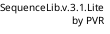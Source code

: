@startuml
/'1. ПАРАМЕТРЫ И РУБИЛЬНИКИ
========================================================================================================================='/

/'Счетчики'/
!$id = 0    /'Счетчик стрелок'/
!$techId = 0    /'Технический счетчик для всех элементов на диаграмме'/
!$todoId = 0    /'Счетчик списка доработок'/
!$auditId = 0   /'Счетчик событий аудита'/
!$copyId = 0    /'Счетчик копирования'/
!$layerId = 0   /'Счетчик слоев диаграммы'/

/'Вспомогательные буферные параметры'/

!$aliasSearchResult = ""

!$idInitiator = ""
!$idExecutor = ""
!$idAction = ""
!$idComment = ""
!$idLiveline = ""
!$idType = ""
!$idLayer = ""
!$idLayerId = ""

!$auditIdEvent = ""
!$auditIdStatus = ""
!$auditIdStartEvent = ""
!$auditIdFinishEvent = ""
!$auditIdDescriptionEvent = ""

!$getAction = ""
!$getComment = ""
!$textResult = ""
!$getInitiator = ""
!$getExecutor = ""
!$getLiveline = ""
!$getType = ""
!$getLayer = ""
!$getIdLayerId = ""

!$getInitiatorName = ""
!$getExecutorName = ""

!$getEvent = ""
!$getStatusEvent = ""
!$getStartEvent = ""
!$getFinishEvent = ""
!$getDescriptionEvent = ""

!$originalLayer = ""
!$getOriginalLayer = ""

!$typeTechId = ""
!$typeParam1 = ""
!$typeParam2 = ""
!$typeParam3 = ""
!$typeParam4 = ""
!$typeParam5 = ""

!$getTypeTechId = ""
!$getTypeParam1 = ""
!$getTypeParam2 = ""
!$getTypeParam3 = ""
!$getTypeParam4 = ""
!$getTypeParam5 = ""

!$colorResult = ""

/'Параметры, ограничивающие длину строк в ячейках в таблице'/
!$actionLength = 20
!$commentLengthFinal = 30
!$commentLengthDraft = 60

/'Переменные с заголовками для легенды диаграммы'/
!$processMapFinal = "| # | Тип взаимо-\n действия | Порядок\n сценария | Тип\n сценария | Инициатор | Исполнитель | Действие | Комментарий |"
!$processMapDraft = "| # | Комментарий |"
!$auditTable = "| # | name | start | finish | status | description |"

/'Выявленные в процессе моделирования доработки'/
!$todoList = "| № | id обнаружения | Суть доработки|"

/'Рубильники включения функций'/
!$processMapEnabled = 0
!$auditMapEnabled = 0
!$todoMapEnabled = 0
!$maxCopyActionsCount = 5
!$initialSyntaxMapEnabled = 0
!$mode = ""
!$Libmode = ""
!$sequenceName = ""

/'Параметры стиля'/
!$style = ["autonumber",
"skinparam dpi 70",
"skinparam maxMessageSize 200",
"skinparam backgroundColor LightGray",
"skinparam sequence {",
"ArrowColor blue",
"ActorBorderColor blue",
"LifeLineBorderColor blue",
"LifeLineBackgroundColor #White",
"ParticipantBorderColor blue",
"ParticipantBackgroundColor DodgerBlue",
"ParticipantFontName Impact",
"ParticipantFontSize 17",
"ParticipantFontColor #A9DCDF",
"ActorBackgroundColor DodgerBlue",
"ActorFontColor DeepSkyBlue",
"ActorFontSize 17",
"ActorFontName Aapex",
"}"
]

/'Мапа алиасов'/
!$aliasMap = {"partiyTypes": [
    {"item" : "user",
    "type" : "actor"
    },
    {"item" : "client",
    "type" : "actor"
    },
    {"item" : "redis",
    "type" : "database"
    },
    {"item" : "PostgreSql",
    "type" : "database"
    },
    {"item" : "postgre",
    "type" : "database"
    },
    {"item" : "postgreSQL",
    "type" : "database"
    },
    {"item" : "kafka",
    "type" : "queue"
    },
    {"item" : "rabbit",
    "type" : "queue"
    },
    {"item" : "MQ",
    "type" : "queue"}
]
}

!$proceduresDescription = "| Наименование | Описание | Исходный синтаксис | Пример | Переменные |"

/'Описание процедур'/
!$procHelpMap = {"procedures": [
{"name" : "rq",
"description" : "Рисует сплошную стрелку от участника-инициатора к участнику-исполнителю",
"originalSyntax" : "->",
"example" : "rq(initiator,executor,liveline,action,comment)",
"variables" : "initiator - инициатор,executor - исполнитель,liveline - линия жизни,action - текст над стрелкой,comment - текст комментария"},
{"name" : "rs",
"description" : "Рисует пунктирную стрелку от участника-инициатора к участнику-исполнителю",
"originalSyntax" : "-->",
"example" : "rs(initiator,executor,liveline,action,comment)",
"variables" : "initiator - инициатор,executor - исполнитель,liveline - линия жизни,action - текст над стрелкой,comment - текст комментария"},
{"name" : "parties",
"description" : "Рисует участников диаграммы",
"originalSyntax" : "participant имя as алиас order",
"example" : "parties(type,name,as,order)",
"variables" : "type - тип участника,name - имя участника,as - вспомогательная переменная,order - порядок расположения"},
{"name" : "copyAction",
"description" : "Копиррует данные последней нарисованной стрелки в режиме draft",
"originalSyntax" : "-",
"example" : "copyAction()",
"variables" : "-"},
{"name" : "auditNote",
"description" : "Рисует таблицу с событиями аудита",
"originalSyntax" : "-",
"example" : "auditNote()",
"variables" : "-"},
{"name" : "audit",
"description" : "Рисует нотификацию об отправке события в аудит",
"originalSyntax" : "-",
"example" : "audit(event,status,desc,participant)",
"variables" : "event - имя события,status - статус, может быть пустым,desc - описание для таблицы,participant - линия участника, на которой будет отображена нотификация"},
{"name" : "anc",
"description" : "Якорь, запоминает текущее значение autonumber",
"originalSyntax" : "-",
"example" : "anchor(name)",
"variables" : "name - имя якоря"},
{"name" : "BOX",
"description" : "Рисует объединение участников в бокс",
"originalSyntax" : "box nameBox color",
"example" : "BOX(name,color)",
"variables" : "name - наименование бокса,color - цвет бокса"},
{"name" : "ALT",
"description" : "Рисует выделение альтернативного сценария",
"originalSyntax" : "alt color case",
"example" : "ALT(color,description",
"variables" : "color - цвет кейса,description - описание кейса"},
{"name" : "OPT",
"description" : "Рисует выделение опционального сценария",
"originalSyntax" : "opt color case",
"example" : "OPT(color,description",
"variables" : "color - цвет кейса,description - описание кейса"},
{"name" : "PAR",
"description" : "Рисует выделение параллельного сценария",
"originalSyntax" : "par color case",
"example" : "PAR(color,description",
"variables" : "color - цвет кейса,description - описание кейса"},
{"name" : "GROUP",
"description" : "Рисует выделение сгруппированного сценария",
"originalSyntax" : "group color case",
"example" : "GROUP(color,description",
"variables" : "color - цвет кейса,description - описание кейса"},
{"name" : "LOOP",
"description" : "Рисует выделение цикличного сценария",
"originalSyntax" : "loop color case",
"example" : "LOOP(color,description",
"variables" : "color - цвет кейса,description - описание кейса"},
{"name" : "ELSE",
"description" : "Рисует выделение альтернативного сценария",
"originalSyntax" : "elst color case",
"example" : "ELSE(color,description",
"variables" : "color - цвет кейса,description - описание кейса"},
{"name" : "END",
"description" : "Закрывает текущее выделение сценария любого типа, либо бокса",
"originalSyntax" : "end или end box",
"example" : "END(color,description",
"variables" : "-"},
{"name" : "NOTE",
"description" : "Рисует заметку в заданном месте",
"originalSyntax" : "note across: или note over participant:",
"example" : "NOTE(position1,position2,color,description)",
"variables" : "position1,position2 - управляют положением заметки,color - цвет фона заметки,description - содержание, текст заметки"},
{"name" : "REF",
"description" : "Рисует ссылку в заданном месте",
"originalSyntax" : "ref across: или ref over participant:",
"example" : "REF(position1,position2,color,description)",
"variables" : "position1,position2 - управляют положением ссылки, color - цвет фона ссылки, description - содержание, текст ссылки"},
{"name" : "ACTIVATE",
"description" : "Рисует линию жизни участника",
"originalSyntax" : "activate participantname",
"example" : "ACTIVATE(party)",
"variables" : "party - алиас участника"},
{"name" : "DEACTIVATE",
"description" : "Завершает линию жизни участника",
"originalSyntax" : "deactivate participantname",
"example" : "DEACTIVATE(party)",
"variables" : "party - алиас участника"},
{"name" : "processMapNote",
"description" : "Рисует заметку с картой процесса",
"originalSyntax" : "-",
"example" : "processMapNote(x)",
"variables" : "x - передано любое значение, будет нарисована карта для последней стрелки, иначе будет нарисована для всех стрелок"},
{"name" : "todoNote",
"description" : "Рисует таблицу со списком доработок",
"originalSyntax" : "-",
"example" : "todoNote()",
"variables" : "-"},
{"name" : "diagrammInit",
"description" : "Инициирует диаграмма, рисует заголовок с параметрами",
"originalSyntax" : "-",
"example" : "diagrammInit(draft,originalSyntax,name)",
"variables" : "mode - режим работы для постановок (draft, final), originalSyntax - флаг генерации оригинального синтаксиса, name - заголовок диаграммы"},
{"name" : "LEGEND",
"description" : "Рисует легенду диаграммы в зависимости от режима работы",
"originalSyntax" : "-",
"example" : "LEGEND()",
"variables" : "-"},
{"name" : "ORIGINAL",
"description" : "Генерирует заметку с исходным синтаксисом",
"originalSyntax" : "-",
"example" : "ORIGINAL()",
"variables" : "-"},
{"name" : "HELP",
"description" : "Генерирует заметку с описанием процедур",
"originalSyntax" : "-",
"example" : "HELP(procName)",
"variables" : "procName - имя процедуры, если пустое показывает все"}
]
}


/'Мапа режимов работы с диаграммой'/
!$diagrammModeMap = [
"draft",
"final"
]

/'Мапа управляющих параметров заметок'/
!$noteModeMap = [
"right",
"left",
"over"
]

/'Проверки и ошибки'/
    /'Процедура для проверки доступности функций'/
    !unquoted procedure checkFeaturesEnabled($feature, $param1="", $param2="")
    /'Проверяем режим работы библиотеки'/
    !if $mode == ""
        ! assert Диаграмма не инициализирована, для инициализации вызовите процедуру diagrammInit с параметрами: mode, originalSyntaxRequired, sequenceName
    !endif

    /'Проверяем корректность указания режима'/
    !if $feature == diagrammInit
        !$i = 0
        !foreach $item in $diagrammModeMap
            !if $param1 == $item
                !$i = $i + 1
            !endif
        !endfor
        !if $i == 0
            !assert Указан некорректный режим работы с диаграммой
        !endif
    !endif

    /'Проверяем доступность легенды'/
    !if $feature == LEGEND && $processMapEnabled == 0  && $todoMapEnabled == 0  && $auditMapEnabled == 0
        !assert Процедура LEGEND не содержит данных для отображения: карта процесса, списки доработок и событий аудита выключены
    !endif

    /'Проверяем доступность копирования стрелок'/
    !if $feature == copyAction && $copyId > ($maxCopyActionsCount)
        !assert Копирование невозможно, превышен лимит
    !endif

    /'Проверяем доступность автоподстановки скопированных стрелок'/
    !if $feature == autoInsertAction && $param1 != "actionController"
        !assert Процедура не доступна для вызова вне сервисной логики
    !elseif $feature == autoInsertAction && $param2 == ""
        !assert Указатель на шаг сценария $i не передан или стрелка с этим указателем не скопирована
    !elseif $feature == autoInsertAction && $param2 > $id
        !assert В текущий момент на диаграмме нет стрелки с этим номером
    !endif

    /'Проверяем корректность работы с layer слоями диаграммы'/
    !if $feature == ELSE && $param1 == 0
        !assert Не задано исходное условие (alt,par,opt)
    !elseif $feature == END && $param1 == 0
        !assert Не задано исходное условие (alt,par,opt)
    !endif

    /'Проверяем корректность работы процедуры NOTE'/
    !if $feature == NOTE
        !$i = 0
        !$ii = 0
        !foreach $item in $noteModeMap
            !if $param1 == $item || $param2 == $item
                !$i = $i + 1
            !elseif $param1 != $item && $param2 == $item
                !$i = $i + 1
            !endif
        !endfor
        !if $i > 1
        !assert Положение заметки не может быть указано дважды или указано некорректно
        !endif

        !if $param1 == "" && $param2 != ""
        !assert Положение заметки не указано
        !endif

        !if $param1 == "over" && $param2 == ""
        !assert Заметка не может быть расположена поверх пустоты
        !endif
    !endif

    /'Проверяем корректность вызова parties'/
    !if $feature == parties && $param1 == ""
        !assert При использовании процедуры parties вы забыли указать alias участника
    !endif
!endprocedure

/'2. СЛУЖЕБНЫЕ ПРОЦЕДУРЫ
=========================================================================================================================
Процедуры, выполняющие служебные функции и операции с параметрами'/

/'Процедура установки и проверки конфигурации библиотеки'/
!unquoted procedure setConfiguration($Libmode, $originalSyntaxRequired)
    !$mode = $Libmode
    !if $mode == "draft"
        !$processMapEnabled = 0
        !$auditMapEnabled = 1
        !$todoMapEnabled = 1
    !elseif $mode == "final"
        !$processMapEnabled = 1
        !$auditMapEnabled = 0
        !$todoMapEnabled = 0
    !endif

    !if $originalSyntaxRequired == 1
        !$initialSyntaxMapEnabled = 1
    !endif
!endprocedure

/'Вспомогательная процедура, отвечает за построчное отображение текста'/
!unquoted procedure $textNewLineCutter($text, $length)
    !while %strpos(%substr($text,%intval($length)), " ") > 0 /'Пока в строке есть пробелы после ограничителя длины $length - делать перенос'/
    !$cutPosition = $length + %strpos(%substr($text, $length), " ") /'Поиск пробела'/
    !$textResult = $textResult + %substr($text, 0, $cutPosition) + "\n"
    !$text = %substr($text,%intval($cutPosition))
    !endwhile
    !$textResult = $textResult + $text
!endprocedure

/'Обработчик передаваемых в процедурц цветов'/
!unquoted procedure colorController($color="")
    !if $color == ""
        !$colorResult = $color
    !else
        !$colorResult = "#"+$color
    !endif
!endprocedure

/'Процедуры rq и rs заменяют синтаксис рисования стрелок.'/
!unquoted procedure actionBuilder($initiator, $executor, $liveLine="",$action, $type)
    !if $type == rq
        !$line = "->"
    !else
        !$line = "-->"
    !endif

    !if $liveLine == "..."
        $initiator $line $executor: $action
        $liveLine
    !else
        $initiator $line $executor $liveLine : $action
    !endif
    !$id = $id + 1
!endprocedure

/'Процедура контроллер взаимодействия'/
!unquoted procedure actionController($type, $initiator, $executor, $liveLine="",$action,$comment)
    !if $initiator == "*"
        %invoke_procedure("autoInsertAction", "actionController", $executor,$liveLine,$action, $comment, $processMapEnabled)
    !else
        !if $executor == "" && $initiator == ""
            %invoke_procedure("getMetadataByStep",$id)
            %invoke_procedure("actionController", $type, $getExecutor, $getInitiator, $liveLine, $action, $comment)
        !else
            %invoke_procedure("getOriginalLayer")
            !if $initiator != ""
                %invoke_procedure("aliasCheck",$initiator)
            !endif
            !if $executor != ""
                %invoke_procedure("aliasCheck",$executor)
            !endif
            %invoke_procedure("actionBuilder", $initiator, $executor, $liveLine, $action, $type)
            %invoke_procedure("setInitialSintaxVariable", "action", $initiator, $executor, $liveLine, $action, $type)
            /'Для корректного отображения в карте процесса меняем исполнителя и иницатора местами'/
            !if $type == rq
                %invoke_procedure("setMetadataVariable", $initiator, $executor, $liveLine, $action, $comment, "request", $getOriginalLayer,$layerId)
            !elseif $type == rs
                %invoke_procedure("setMetadataVariable", $initiator, $executor, $liveLine, $action, $comment, "response", $getOriginalLayer,$layerId)
            !endif
        !endif
    !endif
!endprocedure

/'Процедура для автовставки уже нарисованной или скопированнной стрелки'/
!unquoted procedure autoInsertAction($source, $i, $liveLine="", $action="", $comment="", $saveOn="")
    /'Проверяем, что нам передан номер стрелки, которую хотим вставить,
    для этого передаем в param2 - номер, не должен быть пустым'/
    %invoke_procedure("checkFeaturesEnabled",autoInsertAction, $source, $i)
    %invoke_procedure("getMetadataByStep", $i, $saveOn)
    /'Проверяем, что стрелка с этим номером есть в метаданных, для этого в процедуру
    проверки передаем переменную $getType - если существует, проходим далее'/
    %invoke_procedure("checkFeaturesEnabled",autoInsertAction, $source,$getType)
    !if $getType == "request"
        %invoke_procedure("rq", $getInitiator, $getExecutor, $liveLine, $action, $comment)
    !elseif $getType == "response"
        %invoke_procedure("rs", $getInitiator, $getExecutor, $liveLine, $action, $comment)
    !endif
!endprocedure

/'Вспомогательная процедура для проверки существования участника по его алиасу'/
!unquoted procedure aliasCheck($alias)
    !$key = "name" + $alias
    !if %not(%variable_exists($key))
        !$resultName = %upper(%substr($alias,0,1)) + %substr($alias,1)
        !$iterationCount = 0
        !foreach $item in $aliasMap.partiyTypes
            !if %strpos($alias, $item.item) == 0 || %strpos($alias, $item.item) > 0
                !$iterationCount = $iterationCount + 1
                !$aliasSearchResult = $item.type
            !endif
        !endfor
        !if $iterationCount == 0
            %invoke_procedure("parties", "participant", $resultName, $alias)
        !else
            %invoke_procedure("parties", $aliasSearchResult, $resultName, $alias)
        !endif
    !endif
!endprocedure

/'Процедура для задания имен буфферных переменнх'/
!unquoted procedure setAuditVariableName($i)
    !$auditIdEvent = $i + "event"
    !$auditIdStatus = $i + "status"
    !$auditIdStartEvent = $i + "startEvent"
    !$auditIdFinishEvent = $i + "finishEvent"
    !$auditIdDescriptionEvent = $i + "description"
!endprocedure

!unquoted procedure setAuditVariable($auditId, $event, $status, $startEvent, $finishEvent, $description)
    %invoke_procedure("setAuditVariableName",$auditId)
    %set_variable_value($auditIdEvent, $event)
    %set_variable_value($auditIdStatus, $status)
    %set_variable_value($auditIdStartEvent, $startEvent)
    %set_variable_value($auditIdFinishEvent, $finishEvent)
    %set_variable_value($auditIdDescriptionEvent, $description)
!endprocedure

!unquoted procedure getAuditVariable($i)
    %invoke_procedure("setAuditVariableName",$i)
    !$getEvent = %get_variable_value($auditIdEvent)
    !$getStatusEvent = %get_variable_value($auditIdStatus)
    !$getStartEvent = %get_variable_value($auditIdStartEvent)
    !$getFinishEvent = %get_variable_value($auditIdFinishEvent)
    !$getDescriptionEvent = %get_variable_value($auditIdDescriptionEvent)
!endprocedure

/'Процедура построения таблицы аудита'/
!unquoted procedure auditMapBuilder()
!$i = 1
!while $i < $auditId || $i == $auditId
%invoke_procedure("getAuditVariable", $i)
%invoke_procedure("$textNewLineCutter", $getDescriptionEvent, $actionLength)
!$getDescriptionEvent = $textResult
!$textResult = ""
| $i | $getEvent | $getStartEvent | $getFinishEvent | $getStatusEvent | $getDescriptionEvent |
!$i = $i + 1
!endwhile
!endprocedure

/'Процедура для построения списка процедур'/
!unquoted procedure helpBuilder($procName="")
    !if $procName == ""
    !foreach $item in $procHelpMap.procedures
%invoke_procedure("$textNewLineCutter", $item.description, $actionLength)
!$itemDescription = $textResult
!$textResult = ""
%invoke_procedure("$textNewLineCutter", $item.example, $actionLength)
!$itemExample = $textResult
!$textResult = ""
%invoke_procedure("$textNewLineCutter", $item.variables, $actionLength)
!$itemVariables = $textResult
!$textResult = ""
| $item.name | $itemDescription | $item.originalSyntax | $itemExample | $itemVariables |
    !endfor
    !else
    !foreach $item in $procHelpMap.procedures
    !if %strpos($procName, $item.name) == 0 || %strpos($procName, $item.name) > 0
%invoke_procedure("$textNewLineCutter", $item.description, $actionLength)
!$itemDescription = $textResult
!$textResult = ""
%invoke_procedure("$textNewLineCutter", $item.example, $actionLength)
!$itemExample = $textResult
!$textResult = ""
%invoke_procedure("$textNewLineCutter", $item.variables, $actionLength)
!$itemVariables = $textResult
!$textResult = ""
| $item.name | $itemDescription | $item.originalSyntax | $itemExample | $itemVariables |
    !endif
    !endfor
    !endif
!endprocedure

/'Процедура для здания текущего уровня layer'/
!unquoted procedure setLayer($layerType)
    !if $layerType != "else" && $layerType != "note" && $layerType != "ref"
        !if $layerType == "end" || $layerType == "end box"
            !$layerId = $layerId - 1
        !else
            !$layerId = $layerId + 1
        !endif
        !$originalLayer = $layerId + "originalLayer"
        %set_variable_value($originalLayer,$layerType)
    !endif
!endprocedure

/'Процедура для вычисления layer'/
!unquoted procedure getOriginalLayer()
    !$originalLayer = $layerId + "originalLayer"
    !$getOriginalLayer = %get_variable_value($originalLayer)
!endprocedure

/'Формирование имен переменных для генерации кода диаграммы в исходном синтаксисе'/
/'  parties: param1 - participantType, param2 - name, param3 - alaias, param4 - order
    action: param1 - initiator, param2 - executor, param3 - liveline, param4 - action, param5 = actionType
    alt,opt,par,group,loop,else: param1 - color param2 - description
    end
    audit: param1 - event, param2 - status, param3 - source
    note: param1 - position1, position2 - name, param3 - color, param4 - description'/

!unquoted procedure setInitialSintaxVariableName($i)
    !$typeTechId = $i + "typeTechId"
    !$typeParam1 =  $i + "param1TechId"
    !$typeParam2 =  $i + "param2TechId"
    !$typeParam3 =  $i + "param3TechId"
    !$typeParam4 =  $i + "param4TechId"
    !$typeParam5 =  $i + "param5TechId"
!endprocedure

/'Сохранение переменных для генерации кода диаграммы в исходном синтаксисе'/
!unquoted procedure setInitialSintaxVariable($type, $param1="", $param2="", $param3="", $param4="", $param5="")
    !if $initialSyntaxMapEnabled != 0
        !$techId = $techId + 1
        %invoke_procedure("setInitialSintaxVariableName", $techId)
        !if $type == "action"
            %set_variable_value($typeTechId, $type)
            %set_variable_value($typeParam1, $param1)
            %set_variable_value($typeParam2, $param2)
            %set_variable_value($typeParam3, $param3)
            %set_variable_value($typeParam4, $param4)
            %set_variable_value($typeParam5, $param5)
        !elseif $type == "parties" || $type == "note" || %strpos($type,"ref") == 0
            %set_variable_value($typeTechId, $type)
            %set_variable_value($typeParam1, $param1)
            %set_variable_value($typeParam2, $param2)
            %set_variable_value($typeParam3, $param3)
            %set_variable_value($typeParam4, $param4)
        !elseif $type == "audit"
            %set_variable_value($typeTechId, $type)
            %set_variable_value($typeParam1, $param1)
            %set_variable_value($typeParam2, $param2)
            %set_variable_value($typeParam3, $param3)
        !elseif $type == "alt" || $type == "opt" || $type == "par" || $type == "else" || $type == "group" || $type == "box" || $type == "loop"
            %set_variable_value($typeTechId, $type)
            %set_variable_value($typeParam1, $param1)
            %set_variable_value($typeParam2, $param2)
         !elseif $type == "end" || $type == "end box"
            %set_variable_value($typeTechId, $type)
        !endif
    !endif
!endprocedure

/'Запрос переменных для генерации кода диаграммы в исходном синтаксисе'/
!unquoted procedure getInitialSintaxVariable($i)
    %invoke_procedure("setInitialSintaxVariableName", $i)
    !$getTypeTechId = %get_variable_value($typeTechId)
    !$getTypeParam1 = %get_variable_value($typeParam1)
    !$getTypeParam2 = %get_variable_value($typeParam2)
    !$getTypeParam3 = %get_variable_value($typeParam3)
    !$getTypeParam4 = %get_variable_value($typeParam4)
    !$getTypeParam5 = %get_variable_value($typeParam5)
!endprocedure

/'Генерация строки кода диаграммы в исходном синтаксисе'/
/'  parties: param1 - participantType, param2 - name, param3 - alaias, param4 - order
    action: param1 - initiator, param2 - executor, param3 - liveline, param4 - action, param5 = actionType
    alt,opt,par,group, loop, else: param1 - color param2 - description
    end
    audit: param1 - event, param2 - status, param3 - source
    note: param1 - position1, position2 - name, param3 - color, param4 - description'/

!unquoted procedure initialSintaxDiagrammRowBuilder($i)
    %invoke_procedure("getInitialSintaxVariable", $i)
    !if $getTypeTechId == "parties"
    %invoke_procedure("initialSyntaxPartiesRowBuilder")
    !elseif $getTypeTechId == "action"
    %invoke_procedure("initialSyntaxActionRowBuilder")
    !elseif $getTypeTechId == "box" || $getTypeTechId == "alt" || $getTypeTechId == "opt" || $getTypeTechId == "par" || $getTypeTechId == "else" || $getTypeTechId == "group" || $getTypeTechId == "loop"
    %invoke_procedure("initialSyntaxLayerRowBuilder")
    !elseif $getTypeTechId == "end" || $getTypeTechId == "end box"
    %invoke_procedure("initialSyntaxEndLayerRowBuilder")
    !elseif $getTypeTechId == "audit"
    %invoke_procedure("initialSyntaxAuditRowBuilder")
    !elseif $getTypeTechId == "note"
    %invoke_procedure("initialSyntaxNoteRowBuilder")
    !elseif %strpos($getTypeTechId,"ref") == 0
    %invoke_procedure("initialSyntaxRefRowBuilder")
    !endif
!endprocedure

!unquoted procedure initialSyntaxPartiesRowBuilder()
$getTypeParam1 "$getTypeParam2" as $getTypeParam3 $getTypeParam4
!endprocedure

!unquoted procedure initialSyntaxActionRowBuilder()
    !if $getTypeParam5 == rq
        !if $getTypeParam3 == "..."
$getTypeParam1 -> $getTypeParam2: $getTypeParam4
    $getTypeParam3
        !else
$getTypeParam1 -> $getTypeParam2 $getTypeParam3: $getTypeParam4
        !endif
    !elseif $getTypeParam5 == rs
        !if $getTypeParam3 == "..."
$getTypeParam1 --> $getTypeParam2: $getTypeParam4
    $getTypeParam3
        !else
$getTypeParam1 --> $getTypeParam2 $getTypeParam3: $getTypeParam4
        !endif
    !endif
!endprocedure

!unquoted procedure initialSyntaxLayerRowBuilder()
!if $getTypeTechId == "box"
$getTypeTechId "$getTypeParam1" #$getTypeParam2
!else
$getTypeTechId #$getTypeParam1 $getTypeParam2
!endif
!endprocedure

!unquoted procedure initialSyntaxEndLayerRowBuilder()
$getTypeTechId
!endprocedure

!unquoted procedure initialSyntaxAuditRowBuilder()
!$auditNote = "hnote over"
!$auditStart = "<color:red><&media-play> <color:black>"
!$auditStop = "<color:red><&media-stop> <color:black>"
        !if $getTypeParam2 == ""
$auditNote $getTypeParam3 #lightyellow/lightgreen: $auditStart $getTypeParam1
        !elseif $getTypeParam2 == "FAILURE"
$auditNote $getTypeParam3 #orange/red: $auditStop $getTypeParam1
        !elseif $getTypeParam2 == "SUCCESS"
$auditNote $getTypeParam3 #lightyellow/lightgreen: $auditStop $getTypeParam1
        !endif
!endprocedure

!unquoted procedure initialSyntaxNoteRowBuilder()
    !if $getTypeParam1 == "" && $getTypeParam2 == ""
note across $getTypeParam3: $getTypeParam4
    !elseif $getTypeParam1 != "right" && $getTypeParam1 != "left" && $getTypeParam1 != "over"
note over $getTypeParam1, $getTypeParam2 $getTypeParam3: $getTypeParam4
    !else
note $getTypeParam1 $getTypeParam2 $getTypeParam3: $getTypeParam4
    !endif
!endprocedure

!unquoted procedure initialSyntaxRefRowBuilder()
    !if $getTypeParam1 != "" && $getTypeParam2 == ""
$getTypeTechId over $getTypeParam1: $getTypeParam4
    !elseif $getTypeParam1 != "" && $position2 != ""
$getTypeTechId over $getTypeParam1,$getTypeParam2: $getTypeParam4
    !endif
!endprocedure

/'Генерация кода диаграммы в исходном синтаксисе'/
!unquoted procedure initialSintaxDiagrammBuilder()
!$i = 1
!while $i < $techId || $i == $techId
%invoke_procedure("initialSintaxDiagrammRowBuilder",$i)
!$i = $i + 1
!endwhile
!endprocedure

/'Процедура задания имен буфферных переменных, инициирует эти переменные'/
!unquoted procedure setMetadataVariableName($i,$saveOn="")
    !if $processMapEnabled == 0
        !$idComment = $i + "comment"
        !if $saveOn == ""
            !$i = 0
        !endif
        !$idInitiator = $i + "initiator"
        !$idExecutor = $i + "executor"
        !$idType = $i + "type"
    !else
        !$idInitiator = $i + "initiator"
        !$idExecutor = $i + "executor"
        !$idAction = $i + "action"
        !$idComment = $i + "comment"
        !$idLiveline = $i + "liveline"
        !$idType = $i + "type"
        !$idLayer = $i + "layer"
        !$idLayerId = $i + "layerId"
    !endif
!endprocedure

/'Процедура сохранения метаинформации по id шага процесса'/
!unquoted procedure setMetadataVariable($initiator, $executor, $liveline="", $action="", $comment="", $type, $layer = "", $layerId, $saveOn="")
    %invoke_procedure("setMetadataVariableName",$id,$saveOn)
    !if $processMapEnabled == 0
        %set_variable_value($idInitiator,$initiator)
        %set_variable_value($idExecutor,$executor)
        %set_variable_value($idType,$type)
        %set_variable_value($idComment,$comment)
    !else
        %set_variable_value($idInitiator,$initiator)
        %set_variable_value($idExecutor,$executor)
        %set_variable_value($idAction,$action)
        %set_variable_value($idComment,$comment)
        %set_variable_value($idLiveline,$liveline)
        %set_variable_value($idType,$type)
        %set_variable_value($idLayer,$layer)
        %set_variable_value($idLayerId,$layerId)
    !endif
!endprocedure

/'Процедура для получения информации по шагу процесса для построения карты процесса
Соблюдением стиля кода пришлось пренебречь, т.к. иначе легенда не может построить таблицу'/
!unquoted procedure getMetadataByStep($i,$saveOn="")
    %invoke_procedure("setMetadataVariableName",$i, $saveOn)
    !if $processMapEnabled == 0
        !$getInitiator = %get_variable_value($idInitiator)
        !$getExecutor = %get_variable_value($idExecutor)
        !$getType = %get_variable_value($idType)
        !$getComment = %get_variable_value($idComment)
    !else
        !$getAction = %get_variable_value($idAction)
        !$getComment = %get_variable_value($idComment)
        !$getInitiator = %get_variable_value($idInitiator)
        !$getExecutor = %get_variable_value($idExecutor)
        !$getLiveline = %get_variable_value($idLiveline)
        !$getType = %get_variable_value($idType)
        !$getLayer = %get_variable_value($idLayer)
        !$getIdLayerId = %get_variable_value($idLayerId)
    !endif
!endprocedure

/'Процедура для получения имен участников взаимодействия'/
!unquoted procedure getParticipantNameByAlias($i)
    %invoke_procedure("setMetadataVariableName",$i)
    !$getInitiatorName = %get_variable_value("name" + %get_variable_value($idInitiator))
    !$getExecutorName = %get_variable_value("name" + %get_variable_value($idExecutor))
!endprocedure

/'Процедура построения одной строки карты процесса'/
!unquoted procedure processMapRowBuilder($i)
%invoke_procedure("getMetadataByStep",$i)
%invoke_procedure("getParticipantNameByAlias",$i)
!if $processMapEnabled == 1
    %invoke_procedure("$textNewLineCutter", $getAction, $actionLength)
    !$actionText = $textResult
    !$textResult = ""
!endif
!if $processMapEnabled == 1
%invoke_procedure("$textNewLineCutter", $getComment, $commentLengthFinal)
!else
%invoke_procedure("$textNewLineCutter", $getComment, $commentLengthDraft)
!endif
!$commentText = $textResult
!$textResult = ""
!if $getLayer == ""
    !$getLayer = default
!endif
!if $processMapEnabled == 1
| $i | $getType | $getIdLayerId | $getLayer | $getInitiatorName | $getExecutorName | $actionText | $commentText |
!else
| $i | $commentText |
!endif
!endprocedure

/'Процедура построения карты процесса'/
!unquoted procedure processMapBuilder($i="")
!if $i == ""
!$i = 1
!while $i < $id || $i == $id
%invoke_procedure("processMapRowBuilder",$i)
!$i = $i + 1
!endwhile
!else
%invoke_procedure("processMapRowBuilder",$i)
!endif
!endprocedure

/'Процедура добаляет на диаграмму параметры стиля'/
!unquoted procedure styleController()
    !foreach $item in $style
$item
    !endfor
!endprocedure

!$link = "**<size:17><color:blue><&link-intact></color>**"
!$success = "**<size:20><color:green><&circle-check></color>**"
!$error = "**<size:20><color:red><&circle-x></color>**"
!$end = "**<size:20><color:red><&x></color>**"

/'САМА ДИАГРАММА
Данная диаграмма написана с применением библиотеки макросов автоподстановки, написанной Патрушевым Валерием.
Ознакомиться с библиотекой можно тут: https://github.com/leraRadicovich/plantUML_Lib
=========================================================================================================================
'/

header <color:black>SequenceLib.v.3.1.Lite\n <color:black>by PVR

/'Процедура построения таблицы со списком доработок'/
!unquoted procedure todoListBuilder()
!$i = 1
!while $i < $todoId || $i == $todoId
!$key = $i + "step"
!$desc =$i  + "todotext"
!$getTodoIdStep = %get_variable_value($key)
!$getTodoIdDescription = %get_variable_value($desc)
%invoke_procedure("$textNewLineCutter", $getTodoIdDescription, $commentLengthFinal)
!$getTodoIdDescription = $textResult
!$textResult = ""
| $i | $getTodoIdStep | $getTodoIdDescription |
!$i = $i + 1
!endwhile
!endprocedure

/'3. ФУНКЦИОНАЛЬНЫЕ ПРОЦЕДУРЫ
========================================================================================
Процедуры, заменяющие штатные средства plantUml, например: создание участников,
отрисовка стрелок, отрисовка таблиц и т.д.'/

/'Процедура для задания конфигурации документа'/
!unquoted procedure diagrammInit($mode, $originalSyntaxRequired="", $sequenceName="")
    %invoke_procedure("setConfiguration",$mode, $originalSyntaxRequired)
    %invoke_procedure("checkFeaturesEnabled",diagrammInit,$mode)
    %invoke_procedure("styleController")
    !if $originalSyntaxRequired == ""
title = Диаграмма: <color:blue>$sequenceName\n Тип: <color:blue>$mode</color>; Генерация кода в оригинальном синтаксисе: <color:blue>**выключена**
    !else
title = Диаграмма: <color:blue>$sequenceName\n Тип: <color:blue>$mode</color>; Генерация кода в оригинальном синтаксисе: <color:blue>**включена**
    !endif
!endprocedure

/'Строим крату процесса, таблицу событий аудита и список доработок'/
!unquoted procedure LEGEND()
%invoke_procedure("checkFeaturesEnabled",LEGEND)
legend  left
!if $processMapEnabled == 1
**КАРТА ПРОЦЕССА**
====
$processMapFinal
%invoke_procedure("processMapBuilder")
====
!else
**КОММЕНТАРИИ**
====
$processMapDraft
%invoke_procedure("processMapBuilder")
====
!endif
!if $auditMapEnabled == 1
**СОБЫТИЯ АУДИТА**
====
$auditTable
%invoke_procedure("auditMapBuilder")
====
!endif
!if $todoMapEnabled == 1
**СПИСОК ДОРАБОТОК**
====
$todoList
%invoke_procedure("todoListBuilder")
!endif
end legend
!endprocedure

!unquoted procedure ORIGINAL()
%invoke_procedure("checkFeaturesEnabled",ORIGINAL)
!if $initialSyntaxMapEnabled == 0
note across: Генерация кода в оригинальном синтаксие PlantUml отключена
!else
note across
%string("@startuml")
%invoke_procedure("styleController")

header <color:black>Код диаграммы сгенерирован\nв SequenceLib.v.3.1.Lite\n <color:black>by PVR

%invoke_procedure("initialSintaxDiagrammBuilder")
%invoke_procedure("LEGEND")
%string("@enduml")
end note
!endif
!endprocedure

!unquoted procedure HELP($procName="")
note across
**ОПИСАНИЕ ПРОЦЕДУР БИБЛИОТЕКИ**
====
$proceduresDescription
%invoke_procedure("helpBuilder",$procName)
end note
!endprocedure

/'Процедуры для работы с вызовами и ответами'/
!unquoted procedure rq($initiator, $executor, $liveLine="",$action, $comment="")
    %invoke_procedure("actionController", "rq", $initiator, $executor, $liveLine, $action, $comment)
!endprocedure

!unquoted procedure rs($initiator, $executor, $liveLine="",$action, $comment="")
    %invoke_procedure("actionController", "rs", $initiator, $executor, $liveLine, $action, $comment)
!endprocedure

/'Процедура для активации линии жизни'/
!unquoted procedure ACTIVATE($party="")
activate $party
!endprocedure

/'Процедура для деактивации линии жизни'/
!unquoted procedure DEACTIVATE($party="")
deactivate $party
!endprocedure

/'Процедура копирования при выключенной карте процесса'/
!unquoted procedure copyAction()
    !if $processMapEnabled == 0
        !$copyId = $copyId + 1
        %invoke_procedure("checkFeaturesEnabled",copyAction)
        %invoke_procedure("getMetadataByStep",$id)
        %invoke_procedure("setMetadataVariable", $getInitiator, $getExecutor, $liveLine, $action, $getComment, $getType,"",$layerId,1)
    !endif
!endprocedure

/'Процедура, создающая и запоминающая идентификатор - якорь'/
!unquoted procedure anchor($name)
    %set_variable_value($name,$id)
!end procedure

/'Вспомогательная процедура отрисовки участников: формирует мапу имя:алиас'/
!unquoted procedure parties($partyType, $name, $alias="", $order="")
    %invoke_procedure("checkFeaturesEnabled", parties, $alias)
    !if $order != ""
        $partyType "$name" as $alias order $order
    !else
        $partyType "$name" as $alias
    !endif
    !$aliasName = "name" + $alias
    %set_variable_value($aliasName,$name)
    %invoke_procedure("setInitialSintaxVariable", "parties", $partyType, $name, $alias, $order)
!endprocedure

/'Процедура для обработки событий Аудит'/
!unquoted procedure audit($event, $status = "", $description = "", $source = "pafp")
    !if $status == ""
        !$startEvent = "start" + $event
        %set_variable_value($startEvent,$id)
        hnote over $source #lightyellow/lightgreen: <color:red><&media-play> <color:black>$event
    !else
        !$auditId = $auditId + 1
        !$key = "start" + $event
        !$startEvent = %get_variable_value($key)

        !if $auditMapEnabled == 1
            %invoke_procedure("setAuditVariable", $auditId, $event, $status, $startEvent, $id, $description)
        !endif

        !if $status == "FAILURE"
            hnote over $source #orange/red: <color:red><&media-stop> <color:black>$event
        !else
            hnote over $source #lightyellow/lightgreen: <color:red><&media-stop> <color:black>$event
        !endif
    !endif
    %invoke_procedure("setInitialSintaxVariable", "audit", $event, $status, $source)
!end procedure

/'Процедура, отображающая таблицу событий аудита'/
!unquoted procedure auditNote()
!if $auditMapEnabled == 1
note across
**СОБЫТИЯ АУДИТА**
====
$auditTable
%invoke_procedure("auditMapBuilder")
end note
!endif
!end procedure

/'Процедура для группировки участников box'/
!unquoted procedure BOX($name, $color)
    !$layerType = "box"
    %invoke_procedure("setLayer",$layerType)
    %invoke_procedure("setInitialSintaxVariable", $layerType, $name, $color)
    %invoke_procedure("colorController",$color)
    $layerType $name $colorResult
!endprocedure

/'Процедура для отрисовки альтернативных сценариев alt'/
!unquoted procedure ALT($color, $description)
    !$layerType = "alt"
    %invoke_procedure("setLayer",$layerType)
    %invoke_procedure("setInitialSintaxVariable", $layerType, $color,$description)
    %invoke_procedure("colorController",$color)
    $layerType $colorResult $description
!endprocedure

/'Процедура для отрисовки опциональных сценариев opt'/
!unquoted procedure OPT($color,$description)
    !$layerType = "opt"
    %invoke_procedure("setLayer",$layerType)
    %invoke_procedure("setInitialSintaxVariable", $layerType, $color,$description)
    $layerType $colorResult $description
!endprocedure

/'Процедура для отрисовки параллельных сценариев par'/
!unquoted procedure PAR($color,$description)
    !$layerType = "alt"
    %invoke_procedure("setLayer",$layerType)
    %invoke_procedure("setInitialSintaxVariable", $layerType, $color,$description)
    %invoke_procedure("colorController",$color)
    $layerType $colorResult $description
!endprocedure

/'Процедура для отрисовки группировки сценариев group'/
!unquoted procedure GROUP($color,$description)
    !$layerType = "group"
    %invoke_procedure("setLayer",$layerType)
    %invoke_procedure("setInitialSintaxVariable", $layerType, $color, $description)
    %invoke_procedure("colorController",$color)
    $layerType $colorResult $description
!endprocedure

/'Процедура для отрисовки зацикливания сценариев loop'/
!unquoted procedure LOOP($color,$description)
    !$layerType = "loop"
    %invoke_procedure("setLayer",$layerType)
    %invoke_procedure("setInitialSintaxVariable", $layerType, $color, $description)
    %invoke_procedure("colorController",$color)
    $layerType $colorResult $description
!endprocedure

/'Процедура для отрисовки еще одной развилки для текущего слоя layer'/
!unquoted procedure ELSE($color,$description)
    %invoke_procedure("checkFeaturesEnabled",ELSE,$layerId)
    !$layerType = "else"
    %invoke_procedure("setLayer", $layerType)
    %invoke_procedure("setInitialSintaxVariable", $layerType, $color,$description)
    %invoke_procedure("colorController",$color)
    $layerType $colorResult $description
!endprocedure

/'Процедура для завершения любых не дефолтных сценариев end'/
!unquoted procedure END()
    %invoke_procedure("checkFeaturesEnabled",END,$layerId)
    %invoke_procedure("getOriginalLayer")
    !if $getOriginalLayer == "box"
        !$layerType = "end box"
    !else
        !$layerType = "end"
    !endif
    %invoke_procedure("setLayer",$layerType)
    %invoke_procedure("setInitialSintaxVariable", $layerType)
    $layerType
!endprocedure

/'note: param1 - position1, position2 - name, param3 - color, param4 - description'/
!unquoted procedure NOTE($position1, $position2, $color="", $description)
    %invoke_procedure("checkFeaturesEnabled",NOTE,$position1, $position2)
    %invoke_procedure("colorController",$color)
    !$layerType = "note"
    %invoke_procedure("setLayer",$layerType)
    !if $position1 == "" && $position2 == ""
note across $colorResult:$description
    !elseif $position1 != "right" && $position1 != "left" && $position1 != "over"
    %invoke_procedure("aliasCheck",$position1)
    %invoke_procedure("aliasCheck",$position2)
note over $position1,$position2 $colorResult:$description
    !else
    %invoke_procedure("aliasCheck",$position2)
note $position1 $position2 $colorResult:$description
    !endif
    %invoke_procedure("setInitialSintaxVariable", $layerType, $position1, $position2, $colorResult, $description)
!endprocedure

/'Процедура для отрисовки ссылок ref'/
!unquoted procedure REF($position1, $position2, $color="", $description)
    %invoke_procedure("colorController",$color)
    !$layerType = "ref"+$colorResult
    %invoke_procedure("setLayer",$layerType)
    !if $position1 != "" && $position2 == ""
    %invoke_procedure("aliasCheck",$position1)
$layerType over $position1: $description
    !else
    %invoke_procedure("aliasCheck",$position1)
    %invoke_procedure("aliasCheck",$position2)
$layerType over $position1,$position2: $description
    !endif
    %invoke_procedure("setInitialSintaxVariable", $layerType, $position1, $position2, $color, $description)
!endprocedure

/'Процедура, отвечающая за отображение таблицы с описанием процесса.'/
!unquoted procedure processMapNote($x = "")
    /'Строим крату процесса'/
    !if $processMapEnabled == 1
    note across
**КАРТА ПРОЦЕССА**
$processMapFinal
    !if $x == ""
        %invoke_procedure("processMapBuilder")
    !else
        %invoke_procedure("processMapBuilder", $id)
    !endif
    end note
    !endif
!end procedure

/'Процедура создания списка дел'/
!unquoted procedure todo($td)
    !if $todoMapEnabled == 1
        !$todoId = $todoId + 1
        !$todoIdStep = $todoId + "step"
        !$todoIdDescription = $todoId + "todotext"
        %set_variable_value($todoIdStep, $id)
        %set_variable_value($todoIdDescription, $td)
    !endif
!endprocedure

/'Процедура, отображающая таблицу с заметками'/
!unquoted procedure todoNote()
!if $todoMapEnabled == 1
note across
Список доработок
====
$todoList
%invoke_procedure("todoListBuilder")
end note
!endif
!end procedure
